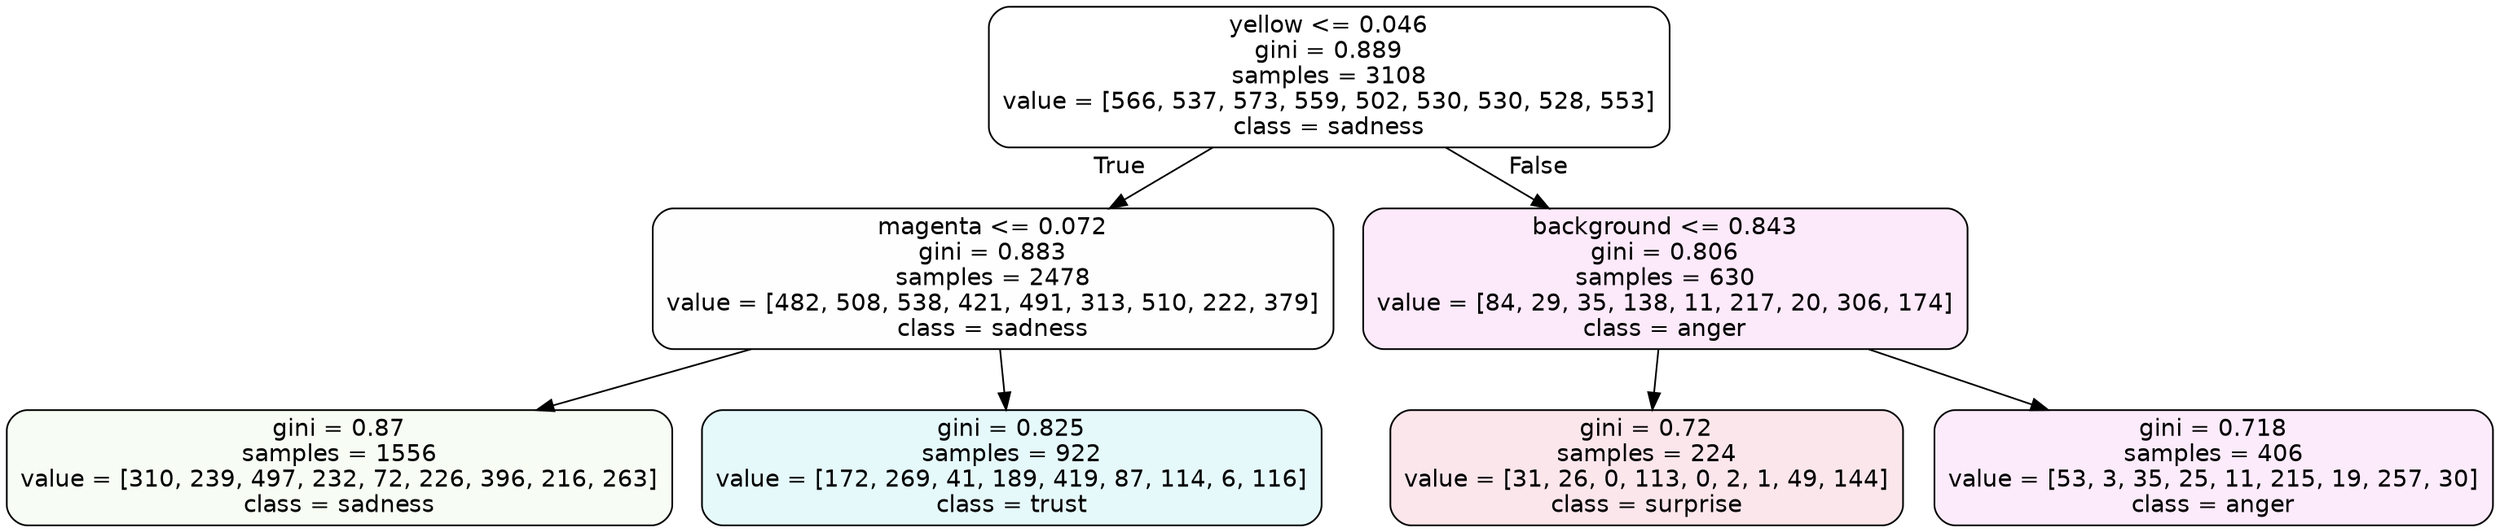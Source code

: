 digraph Tree {
node [shape=box, style="filled, rounded", color="black", fontname=helvetica] ;
edge [fontname=helvetica] ;
0 [label="yellow <= 0.046\ngini = 0.889\nsamples = 3108\nvalue = [566, 537, 573, 559, 502, 530, 530, 528, 553]\nclass = sadness", fillcolor="#64e53900"] ;
1 [label="magenta <= 0.072\ngini = 0.883\nsamples = 2478\nvalue = [482, 508, 538, 421, 491, 313, 510, 222, 379]\nclass = sadness", fillcolor="#64e53902"] ;
0 -> 1 [labeldistance=2.5, labelangle=45, headlabel="True"] ;
2 [label="gini = 0.87\nsamples = 1556\nvalue = [310, 239, 497, 232, 72, 226, 396, 216, 263]\nclass = sadness", fillcolor="#64e5390d"] ;
1 -> 2 ;
3 [label="gini = 0.825\nsamples = 922\nvalue = [172, 269, 41, 189, 419, 87, 114, 6, 116]\nclass = trust", fillcolor="#39d7e521"] ;
1 -> 3 ;
4 [label="background <= 0.843\ngini = 0.806\nsamples = 630\nvalue = [84, 29, 35, 138, 11, 217, 20, 306, 174]\nclass = anger", fillcolor="#e539d71c"] ;
0 -> 4 [labeldistance=2.5, labelangle=-45, headlabel="False"] ;
5 [label="gini = 0.72\nsamples = 224\nvalue = [31, 26, 0, 113, 0, 2, 1, 49, 144]\nclass = surprise", fillcolor="#e539641f"] ;
4 -> 5 ;
6 [label="gini = 0.718\nsamples = 406\nvalue = [53, 3, 35, 25, 11, 215, 19, 257, 30]\nclass = anger", fillcolor="#e539d719"] ;
4 -> 6 ;
}